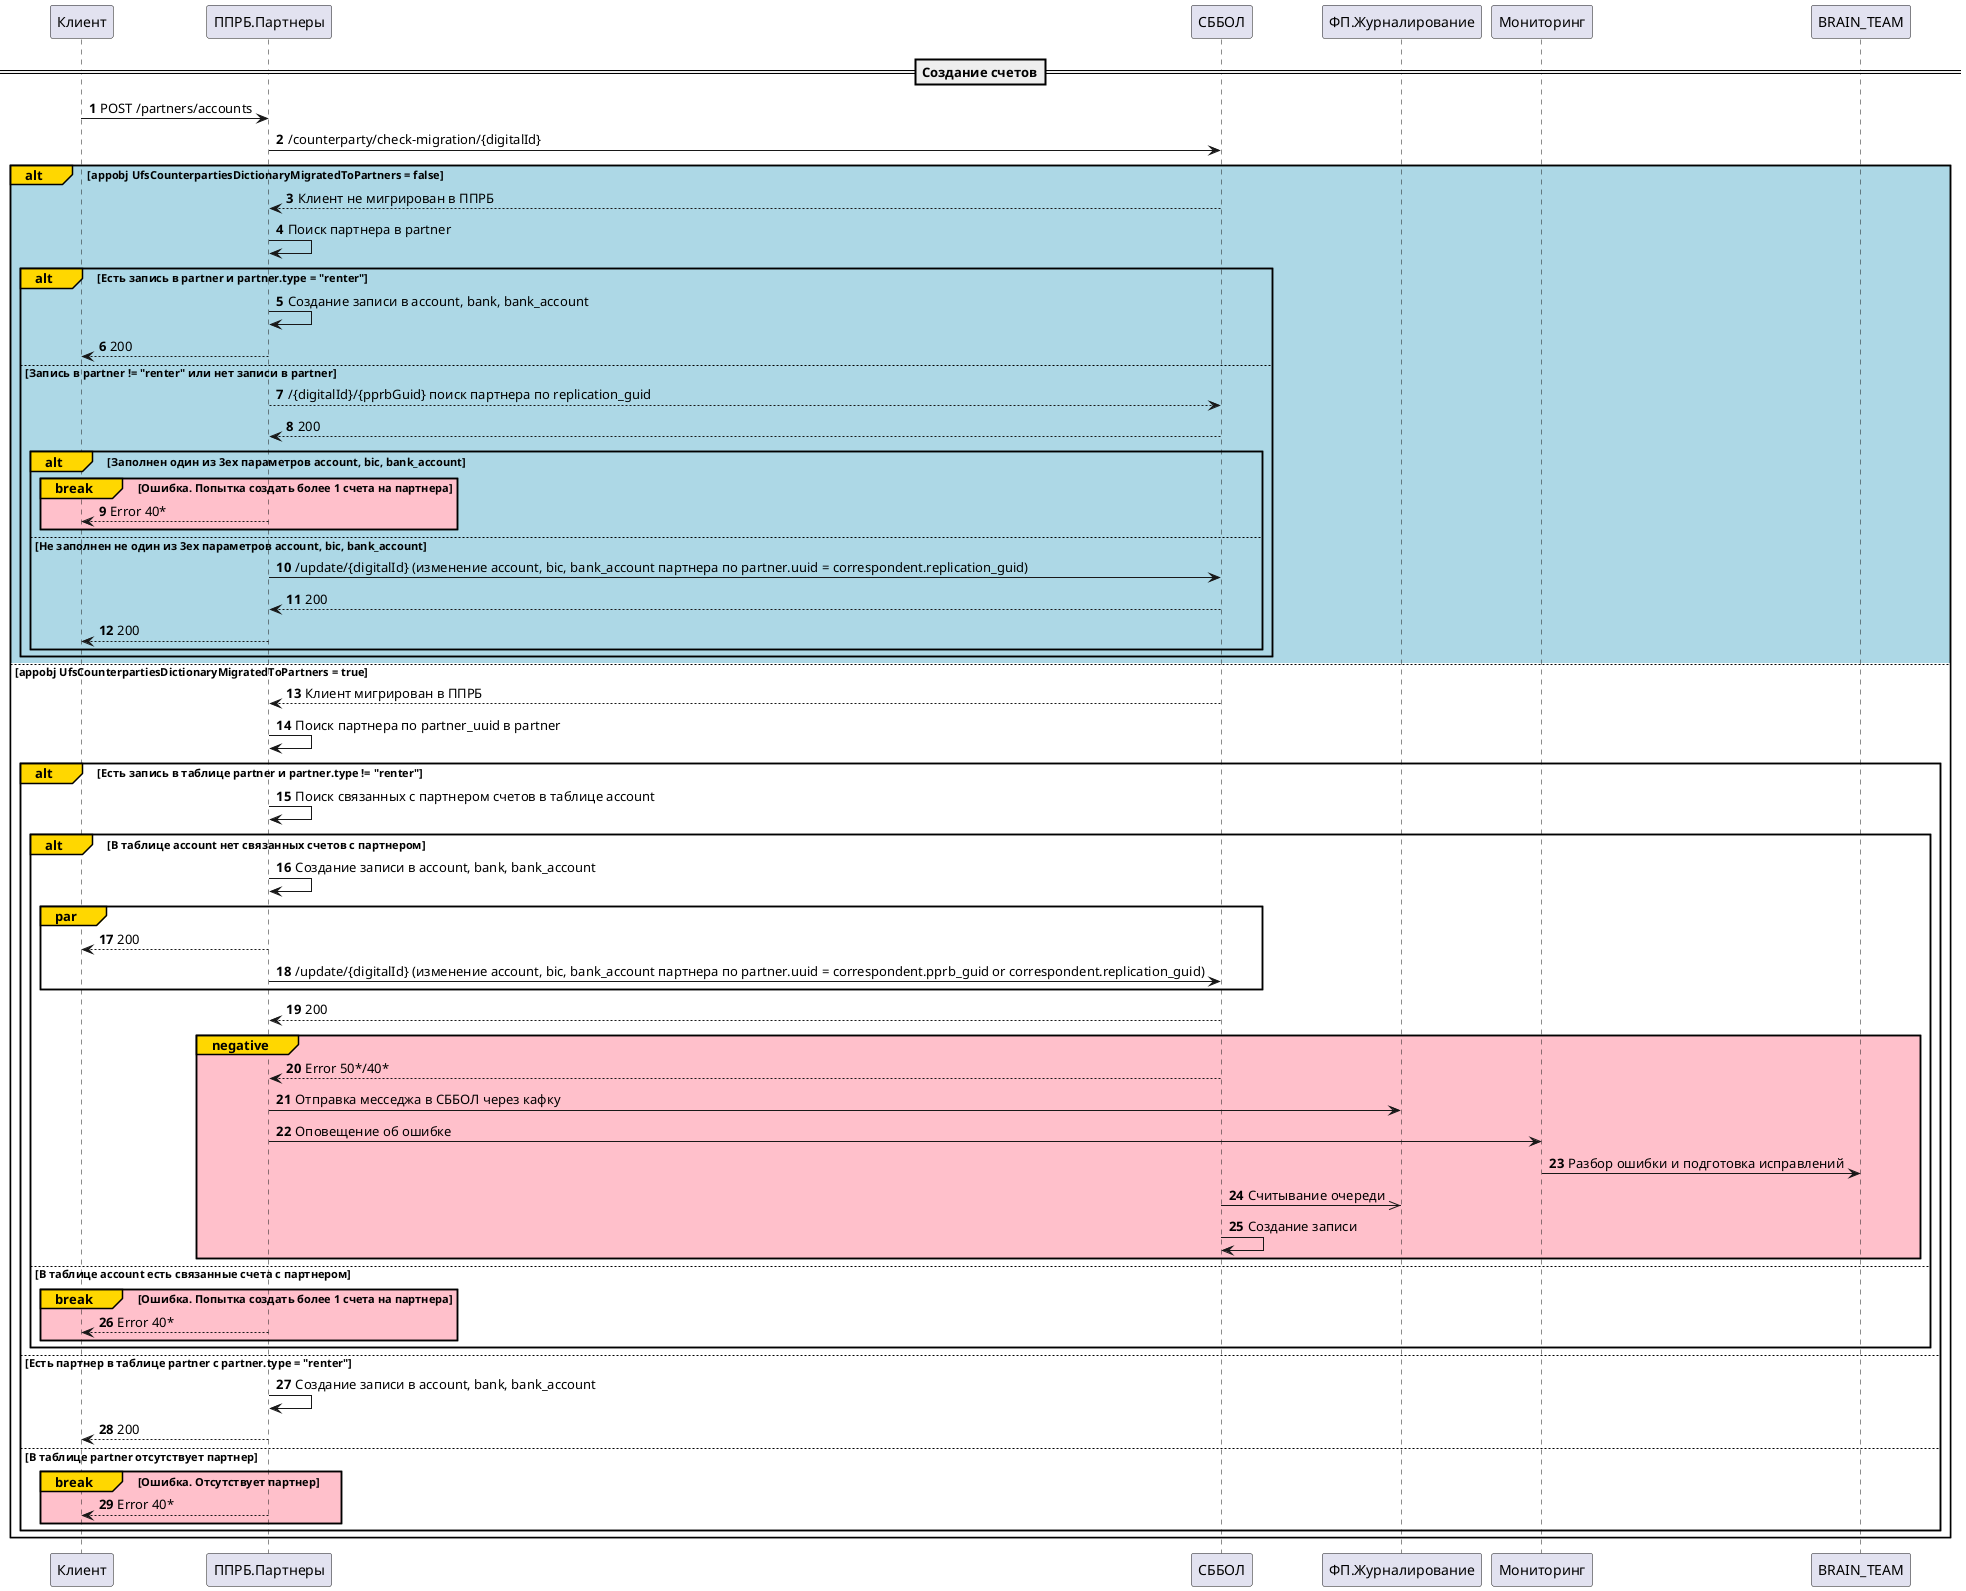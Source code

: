 @startuml
'https://plantuml.com/sequence-diagram
autonumber
==Создание счетов==
Клиент -> ППРБ.Партнеры: POST /partners/accounts
ППРБ.Партнеры -> СББОЛ: /counterparty/check-migration/{digitalId}
alt#Gold #lightblue appobj UfsCounterpartiesDictionaryMigratedToPartners = false
СББОЛ --> ППРБ.Партнеры: Клиент не мигрирован в ППРБ
ППРБ.Партнеры -> ППРБ.Партнеры: Поиск партнера в partner
alt#Gold Есть запись в partner и partner.type = "renter"
ППРБ.Партнеры -> ППРБ.Партнеры: Создание записи в account, bank, bank_account
ППРБ.Партнеры --> Клиент: 200
else Запись в partner != "renter" или нет записи в partner
ППРБ.Партнеры --> СББОЛ: /{digitalId}/{pprbGuid} поиск партнера по replication_guid
СББОЛ --> ППРБ.Партнеры: 200
alt#gold  Заполнен один из 3ех параметров account, bic, bank_account
break#Gold #Pink Ошибка. Попытка создать более 1 счета на партнера
ППРБ.Партнеры --> Клиент: Error 40*
end
else Не заполнен не один из 3ех параметров account, bic, bank_account
ППРБ.Партнеры -> СББОЛ: /update/{digitalId} (изменение account, bic, bank_account партнера по partner.uuid = correspondent.replication_guid)
СББОЛ --> ППРБ.Партнеры: 200
ППРБ.Партнеры --> Клиент: 200
end
end
else #white appobj UfsCounterpartiesDictionaryMigratedToPartners = true
СББОЛ --> ППРБ.Партнеры: Клиент мигрирован в ППРБ
ППРБ.Партнеры -> ППРБ.Партнеры: Поиск партнера по partner_uuid в partner
alt#Gold Есть запись в таблице partner и partner.type != "renter"
ППРБ.Партнеры -> ППРБ.Партнеры: Поиск связанных с партнером счетов в таблице account
alt#gold В таблице account нет связанных счетов с партнером
ППРБ.Партнеры -> ППРБ.Партнеры: Создание записи в account, bank, bank_account
par#gold
ППРБ.Партнеры --> Клиент: 200
ППРБ.Партнеры -> СББОЛ: /update/{digitalId} (изменение account, bic, bank_account партнера по partner.uuid = correspondent.pprb_guid or correspondent.replication_guid)
end
СББОЛ --> ППРБ.Партнеры: 200
group#Gold #Pink negative
СББОЛ --> ППРБ.Партнеры: Error 50*/40*
ППРБ.Партнеры -> ФП.Журналирование: Отправка месседжа в СББОЛ через кафку
ППРБ.Партнеры -> Мониторинг: Оповещение об ошибке
Мониторинг -> BRAIN_TEAM: Разбор ошибки и подготовка исправлений
СББОЛ ->> ФП.Журналирование: Считывание очереди
СББОЛ -> СББОЛ: Создание записи
end
else В таблице account есть связанные счета с партнером
break#Gold #Pink Ошибка. Попытка создать более 1 счета на партнера
ППРБ.Партнеры --> Клиент: Error 40*
end
end
else Есть партнер в таблице partner с partner.type = "renter"
ППРБ.Партнеры -> ППРБ.Партнеры: Создание записи в account, bank, bank_account
ППРБ.Партнеры --> Клиент: 200
else В таблице partner отсутствует партнер
break#Gold #Pink Ошибка. Отсутствует партнер
ППРБ.Партнеры --> Клиент: Error 40*
end
end
end
@enduml
